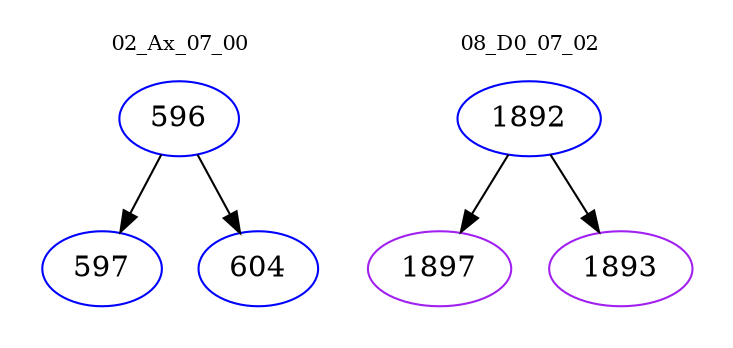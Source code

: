digraph{
subgraph cluster_0 {
color = white
label = "02_Ax_07_00";
fontsize=10;
T0_596 [label="596", color="blue"]
T0_596 -> T0_597 [color="black"]
T0_597 [label="597", color="blue"]
T0_596 -> T0_604 [color="black"]
T0_604 [label="604", color="blue"]
}
subgraph cluster_1 {
color = white
label = "08_D0_07_02";
fontsize=10;
T1_1892 [label="1892", color="blue"]
T1_1892 -> T1_1897 [color="black"]
T1_1897 [label="1897", color="purple"]
T1_1892 -> T1_1893 [color="black"]
T1_1893 [label="1893", color="purple"]
}
}
